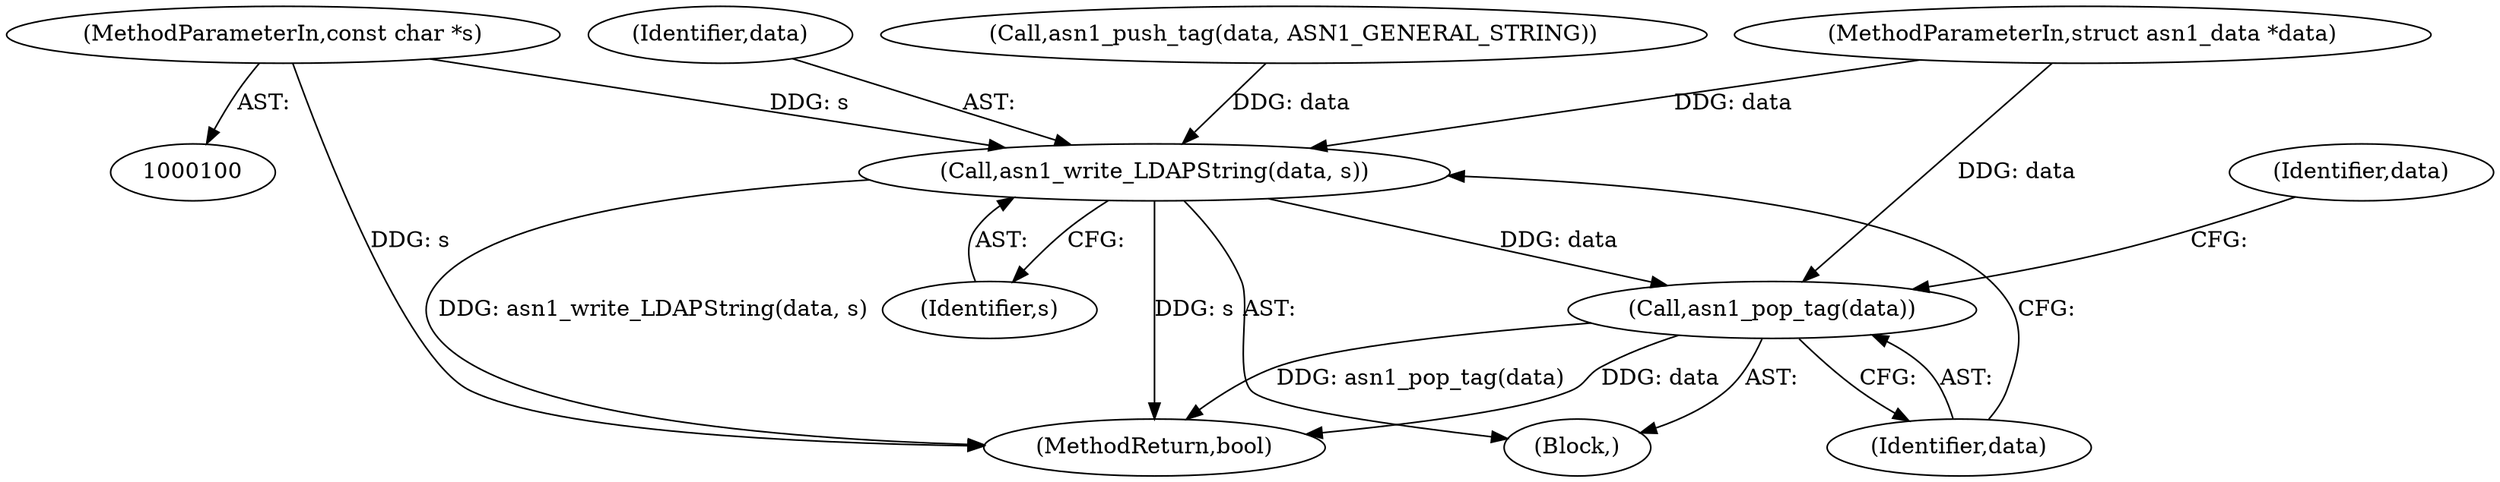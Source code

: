 digraph "1_samba_9d989c9dd7a5b92d0c5d65287935471b83b6e884_5@pointer" {
"1000102" [label="(MethodParameterIn,const char *s)"];
"1000107" [label="(Call,asn1_write_LDAPString(data, s))"];
"1000110" [label="(Call,asn1_pop_tag(data))"];
"1000107" [label="(Call,asn1_write_LDAPString(data, s))"];
"1000117" [label="(MethodReturn,bool)"];
"1000101" [label="(MethodParameterIn,struct asn1_data *data)"];
"1000104" [label="(Call,asn1_push_tag(data, ASN1_GENERAL_STRING))"];
"1000109" [label="(Identifier,s)"];
"1000111" [label="(Identifier,data)"];
"1000108" [label="(Identifier,data)"];
"1000110" [label="(Call,asn1_pop_tag(data))"];
"1000115" [label="(Identifier,data)"];
"1000103" [label="(Block,)"];
"1000102" [label="(MethodParameterIn,const char *s)"];
"1000102" -> "1000100"  [label="AST: "];
"1000102" -> "1000117"  [label="DDG: s"];
"1000102" -> "1000107"  [label="DDG: s"];
"1000107" -> "1000103"  [label="AST: "];
"1000107" -> "1000109"  [label="CFG: "];
"1000108" -> "1000107"  [label="AST: "];
"1000109" -> "1000107"  [label="AST: "];
"1000111" -> "1000107"  [label="CFG: "];
"1000107" -> "1000117"  [label="DDG: asn1_write_LDAPString(data, s)"];
"1000107" -> "1000117"  [label="DDG: s"];
"1000104" -> "1000107"  [label="DDG: data"];
"1000101" -> "1000107"  [label="DDG: data"];
"1000107" -> "1000110"  [label="DDG: data"];
"1000110" -> "1000103"  [label="AST: "];
"1000110" -> "1000111"  [label="CFG: "];
"1000111" -> "1000110"  [label="AST: "];
"1000115" -> "1000110"  [label="CFG: "];
"1000110" -> "1000117"  [label="DDG: data"];
"1000110" -> "1000117"  [label="DDG: asn1_pop_tag(data)"];
"1000101" -> "1000110"  [label="DDG: data"];
}
